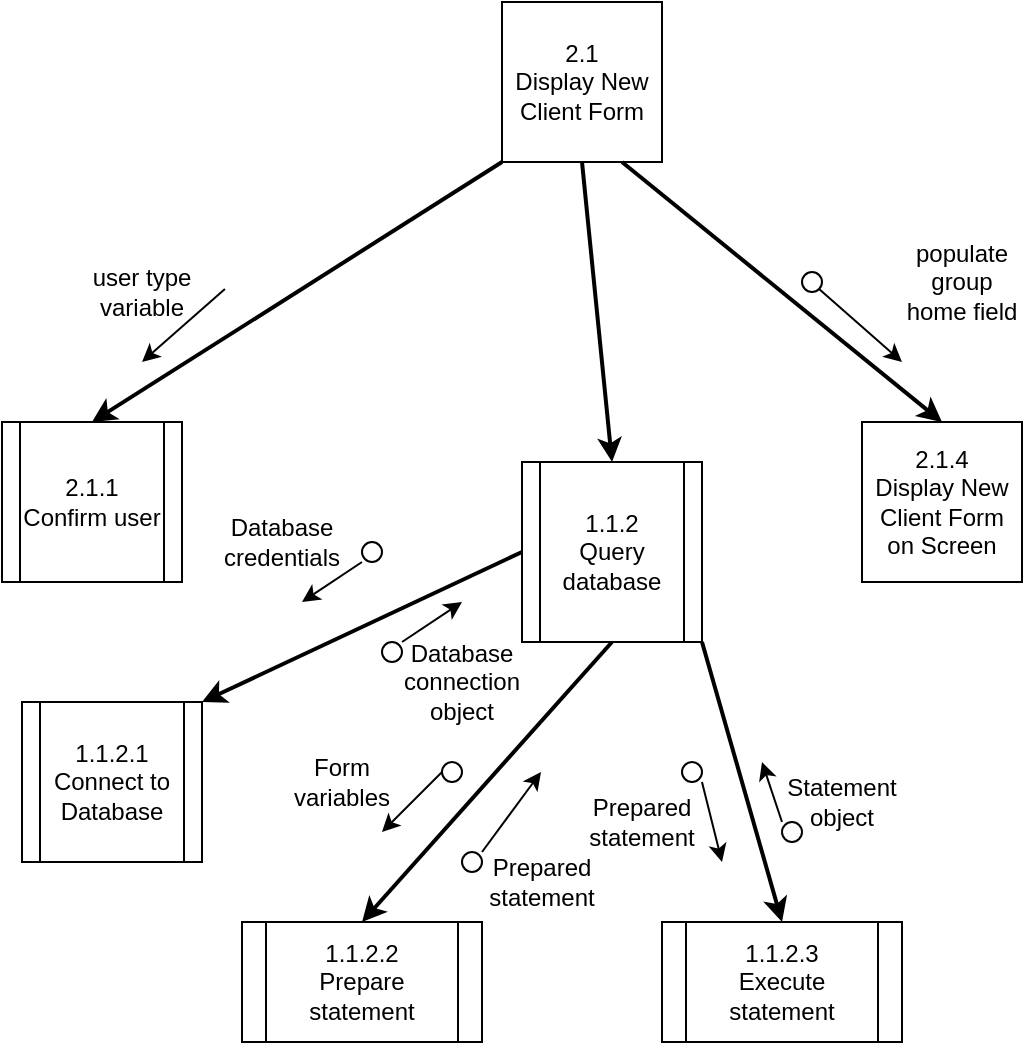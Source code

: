 <mxfile version="12.7.0" type="github" pages="2">
  <diagram id="vJPUer5MD2CjxXL3Lmdu" name="2.1: Display New Client Form">
    <mxGraphModel dx="1038" dy="531" grid="1" gridSize="10" guides="1" tooltips="1" connect="1" arrows="1" fold="1" page="1" pageScale="1" pageWidth="850" pageHeight="1100" math="0" shadow="0">
      <root>
        <mxCell id="0"/>
        <mxCell id="1" parent="0"/>
        <mxCell id="J3k24d4XHYHLtLyoWLFU-1" value="2.1&lt;br&gt;Display New Client Form" style="whiteSpace=wrap;html=1;aspect=fixed;" parent="1" vertex="1">
          <mxGeometry x="350" y="50" width="80" height="80" as="geometry"/>
        </mxCell>
        <mxCell id="J3k24d4XHYHLtLyoWLFU-3" value="2.1.4&lt;br&gt;Display New Client Form on Screen" style="whiteSpace=wrap;html=1;aspect=fixed;" parent="1" vertex="1">
          <mxGeometry x="530" y="260" width="80" height="80" as="geometry"/>
        </mxCell>
        <mxCell id="J3k24d4XHYHLtLyoWLFU-5" value="" style="endArrow=classic;html=1;exitX=0.75;exitY=1;exitDx=0;exitDy=0;strokeWidth=2;entryX=0.5;entryY=0;entryDx=0;entryDy=0;" parent="1" source="J3k24d4XHYHLtLyoWLFU-1" target="J3k24d4XHYHLtLyoWLFU-3" edge="1">
          <mxGeometry width="50" height="50" relative="1" as="geometry">
            <mxPoint x="490" y="220" as="sourcePoint"/>
            <mxPoint x="515" y="250" as="targetPoint"/>
          </mxGeometry>
        </mxCell>
        <mxCell id="J3k24d4XHYHLtLyoWLFU-25" value="" style="endArrow=classic;html=1;strokeWidth=2;entryX=0.5;entryY=0;entryDx=0;entryDy=0;exitX=0.5;exitY=1;exitDx=0;exitDy=0;" parent="1" source="J3k24d4XHYHLtLyoWLFU-1" target="Cp5R7-CdIcK5XXqbTRLu-29" edge="1">
          <mxGeometry width="50" height="50" relative="1" as="geometry">
            <mxPoint x="307.5" y="130" as="sourcePoint"/>
            <mxPoint x="265" y="260" as="targetPoint"/>
          </mxGeometry>
        </mxCell>
        <mxCell id="L90MoupS-Xo4SK0wd8p--1" value="2.1.1&lt;br&gt;Confirm user" style="shape=process;whiteSpace=wrap;html=1;backgroundOutline=1;" parent="1" vertex="1">
          <mxGeometry x="100" y="260" width="90" height="80" as="geometry"/>
        </mxCell>
        <mxCell id="L90MoupS-Xo4SK0wd8p--2" value="" style="endArrow=classic;html=1;strokeWidth=2;entryX=0.5;entryY=0;entryDx=0;entryDy=0;exitX=0;exitY=1;exitDx=0;exitDy=0;" parent="1" source="J3k24d4XHYHLtLyoWLFU-1" target="L90MoupS-Xo4SK0wd8p--1" edge="1">
          <mxGeometry width="50" height="50" relative="1" as="geometry">
            <mxPoint x="350" y="130" as="sourcePoint"/>
            <mxPoint x="405" y="250" as="targetPoint"/>
          </mxGeometry>
        </mxCell>
        <mxCell id="FfGg4vnx21Kcao45wOE4-1" value="" style="endArrow=classic;html=1;exitX=0;exitY=1;exitDx=0;exitDy=0;" parent="1" edge="1">
          <mxGeometry width="50" height="50" relative="1" as="geometry">
            <mxPoint x="211.464" y="193.536" as="sourcePoint"/>
            <mxPoint x="170" y="230" as="targetPoint"/>
          </mxGeometry>
        </mxCell>
        <mxCell id="FfGg4vnx21Kcao45wOE4-9" value="user type variable" style="text;html=1;strokeColor=none;fillColor=none;align=center;verticalAlign=middle;whiteSpace=wrap;rounded=0;" parent="1" vertex="1">
          <mxGeometry x="140" y="185" width="60" height="20" as="geometry"/>
        </mxCell>
        <mxCell id="U_SsDiiy-FIiLgF1zl7--3" value="" style="endArrow=classic;html=1;exitX=1;exitY=1;exitDx=0;exitDy=0;" parent="1" source="U_SsDiiy-FIiLgF1zl7--4" edge="1">
          <mxGeometry width="50" height="50" relative="1" as="geometry">
            <mxPoint x="460" y="180" as="sourcePoint"/>
            <mxPoint x="550" y="230" as="targetPoint"/>
          </mxGeometry>
        </mxCell>
        <mxCell id="U_SsDiiy-FIiLgF1zl7--4" value="" style="ellipse;whiteSpace=wrap;html=1;aspect=fixed;fillColor=#FFFFFF;" parent="1" vertex="1">
          <mxGeometry x="500" y="185" width="10" height="10" as="geometry"/>
        </mxCell>
        <mxCell id="U_SsDiiy-FIiLgF1zl7--6" value="populate group home field" style="text;html=1;strokeColor=none;fillColor=none;align=center;verticalAlign=middle;whiteSpace=wrap;rounded=0;" parent="1" vertex="1">
          <mxGeometry x="550" y="180" width="60" height="20" as="geometry"/>
        </mxCell>
        <mxCell id="Cp5R7-CdIcK5XXqbTRLu-27" value="" style="endArrow=classic;html=1;" edge="1" parent="1">
          <mxGeometry width="50" height="50" relative="1" as="geometry">
            <mxPoint x="180" y="535" as="sourcePoint"/>
            <mxPoint x="180" y="535" as="targetPoint"/>
          </mxGeometry>
        </mxCell>
        <mxCell id="Cp5R7-CdIcK5XXqbTRLu-28" value="" style="endArrow=classic;html=1;strokeWidth=2;entryX=0.5;entryY=0;entryDx=0;entryDy=0;exitX=0.5;exitY=1;exitDx=0;exitDy=0;" edge="1" parent="1" source="Cp5R7-CdIcK5XXqbTRLu-29" target="Cp5R7-CdIcK5XXqbTRLu-43">
          <mxGeometry width="50" height="50" relative="1" as="geometry">
            <mxPoint x="395" y="370" as="sourcePoint"/>
            <mxPoint x="500" y="462.5" as="targetPoint"/>
          </mxGeometry>
        </mxCell>
        <mxCell id="Cp5R7-CdIcK5XXqbTRLu-29" value="1.1.2&lt;br&gt;Query database" style="shape=process;whiteSpace=wrap;html=1;backgroundOutline=1;" vertex="1" parent="1">
          <mxGeometry x="360" y="280" width="90" height="90" as="geometry"/>
        </mxCell>
        <mxCell id="Cp5R7-CdIcK5XXqbTRLu-30" value="1.1.2.1&lt;br&gt;Connect to Database" style="shape=process;whiteSpace=wrap;html=1;backgroundOutline=1;" vertex="1" parent="1">
          <mxGeometry x="110" y="400" width="90" height="80" as="geometry"/>
        </mxCell>
        <mxCell id="Cp5R7-CdIcK5XXqbTRLu-31" value="" style="endArrow=classic;html=1;strokeWidth=2;exitX=0;exitY=0.5;exitDx=0;exitDy=0;entryX=1;entryY=0;entryDx=0;entryDy=0;" edge="1" parent="1" source="Cp5R7-CdIcK5XXqbTRLu-29" target="Cp5R7-CdIcK5XXqbTRLu-30">
          <mxGeometry width="50" height="50" relative="1" as="geometry">
            <mxPoint x="147.5" y="170" as="sourcePoint"/>
            <mxPoint x="195" y="260" as="targetPoint"/>
          </mxGeometry>
        </mxCell>
        <mxCell id="Cp5R7-CdIcK5XXqbTRLu-32" value="" style="ellipse;whiteSpace=wrap;html=1;aspect=fixed;" vertex="1" parent="1">
          <mxGeometry x="440" y="430" width="10" height="10" as="geometry"/>
        </mxCell>
        <mxCell id="Cp5R7-CdIcK5XXqbTRLu-33" value="" style="ellipse;whiteSpace=wrap;html=1;aspect=fixed;" vertex="1" parent="1">
          <mxGeometry x="490" y="460" width="10" height="10" as="geometry"/>
        </mxCell>
        <mxCell id="Cp5R7-CdIcK5XXqbTRLu-34" value="" style="ellipse;whiteSpace=wrap;html=1;aspect=fixed;" vertex="1" parent="1">
          <mxGeometry x="320" y="430" width="10" height="10" as="geometry"/>
        </mxCell>
        <mxCell id="Cp5R7-CdIcK5XXqbTRLu-35" value="" style="ellipse;whiteSpace=wrap;html=1;aspect=fixed;" vertex="1" parent="1">
          <mxGeometry x="330" y="475" width="10" height="10" as="geometry"/>
        </mxCell>
        <mxCell id="Cp5R7-CdIcK5XXqbTRLu-36" value="" style="ellipse;whiteSpace=wrap;html=1;aspect=fixed;" vertex="1" parent="1">
          <mxGeometry x="290" y="370" width="10" height="10" as="geometry"/>
        </mxCell>
        <mxCell id="Cp5R7-CdIcK5XXqbTRLu-37" value="" style="ellipse;whiteSpace=wrap;html=1;aspect=fixed;" vertex="1" parent="1">
          <mxGeometry x="280" y="320" width="10" height="10" as="geometry"/>
        </mxCell>
        <mxCell id="Cp5R7-CdIcK5XXqbTRLu-38" value="Database credentials" style="text;html=1;strokeColor=none;fillColor=none;align=center;verticalAlign=middle;whiteSpace=wrap;rounded=0;" vertex="1" parent="1">
          <mxGeometry x="220" y="310" width="40" height="20" as="geometry"/>
        </mxCell>
        <mxCell id="Cp5R7-CdIcK5XXqbTRLu-39" value="" style="endArrow=classic;html=1;" edge="1" parent="1">
          <mxGeometry width="50" height="50" relative="1" as="geometry">
            <mxPoint x="280" y="330" as="sourcePoint"/>
            <mxPoint x="250" y="350" as="targetPoint"/>
          </mxGeometry>
        </mxCell>
        <mxCell id="Cp5R7-CdIcK5XXqbTRLu-40" value="" style="endArrow=classic;html=1;" edge="1" parent="1">
          <mxGeometry width="50" height="50" relative="1" as="geometry">
            <mxPoint x="300" y="370" as="sourcePoint"/>
            <mxPoint x="330" y="350" as="targetPoint"/>
          </mxGeometry>
        </mxCell>
        <mxCell id="Cp5R7-CdIcK5XXqbTRLu-41" value="Database connection object" style="text;html=1;strokeColor=none;fillColor=none;align=center;verticalAlign=middle;whiteSpace=wrap;rounded=0;" vertex="1" parent="1">
          <mxGeometry x="310" y="380" width="40" height="20" as="geometry"/>
        </mxCell>
        <mxCell id="Cp5R7-CdIcK5XXqbTRLu-42" value="" style="endArrow=classic;html=1;" edge="1" parent="1">
          <mxGeometry width="50" height="50" relative="1" as="geometry">
            <mxPoint x="340" y="475" as="sourcePoint"/>
            <mxPoint x="369.5" y="435" as="targetPoint"/>
          </mxGeometry>
        </mxCell>
        <mxCell id="Cp5R7-CdIcK5XXqbTRLu-43" value="1.1.2.2&lt;br&gt;Prepare statement" style="shape=process;whiteSpace=wrap;html=1;backgroundOutline=1;" vertex="1" parent="1">
          <mxGeometry x="220" y="510" width="120" height="60" as="geometry"/>
        </mxCell>
        <mxCell id="Cp5R7-CdIcK5XXqbTRLu-44" value="1.1.2.3&lt;br&gt;Execute statement" style="shape=process;whiteSpace=wrap;html=1;backgroundOutline=1;" vertex="1" parent="1">
          <mxGeometry x="430" y="510" width="120" height="60" as="geometry"/>
        </mxCell>
        <mxCell id="Cp5R7-CdIcK5XXqbTRLu-45" value="" style="endArrow=classic;html=1;" edge="1" parent="1">
          <mxGeometry width="50" height="50" relative="1" as="geometry">
            <mxPoint x="320" y="435" as="sourcePoint"/>
            <mxPoint x="290" y="465" as="targetPoint"/>
          </mxGeometry>
        </mxCell>
        <mxCell id="Cp5R7-CdIcK5XXqbTRLu-46" value="" style="endArrow=classic;html=1;exitX=1;exitY=1;exitDx=0;exitDy=0;entryX=0.5;entryY=0;entryDx=0;entryDy=0;strokeWidth=2;" edge="1" parent="1" source="Cp5R7-CdIcK5XXqbTRLu-29" target="Cp5R7-CdIcK5XXqbTRLu-44">
          <mxGeometry width="50" height="50" relative="1" as="geometry">
            <mxPoint x="460" y="480" as="sourcePoint"/>
            <mxPoint x="510" y="430" as="targetPoint"/>
          </mxGeometry>
        </mxCell>
        <mxCell id="Cp5R7-CdIcK5XXqbTRLu-47" value="" style="endArrow=classic;html=1;" edge="1" parent="1">
          <mxGeometry width="50" height="50" relative="1" as="geometry">
            <mxPoint x="450" y="440" as="sourcePoint"/>
            <mxPoint x="460" y="480" as="targetPoint"/>
          </mxGeometry>
        </mxCell>
        <mxCell id="Cp5R7-CdIcK5XXqbTRLu-48" value="" style="endArrow=classic;html=1;" edge="1" parent="1">
          <mxGeometry width="50" height="50" relative="1" as="geometry">
            <mxPoint x="490" y="460" as="sourcePoint"/>
            <mxPoint x="480" y="430" as="targetPoint"/>
          </mxGeometry>
        </mxCell>
        <mxCell id="Cp5R7-CdIcK5XXqbTRLu-49" value="Form variables" style="text;html=1;strokeColor=none;fillColor=none;align=center;verticalAlign=middle;whiteSpace=wrap;rounded=0;" vertex="1" parent="1">
          <mxGeometry x="250" y="430" width="40" height="20" as="geometry"/>
        </mxCell>
        <mxCell id="Cp5R7-CdIcK5XXqbTRLu-50" value="Prepared statement" style="text;html=1;strokeColor=none;fillColor=none;align=center;verticalAlign=middle;whiteSpace=wrap;rounded=0;" vertex="1" parent="1">
          <mxGeometry x="350" y="480" width="40" height="20" as="geometry"/>
        </mxCell>
        <mxCell id="Cp5R7-CdIcK5XXqbTRLu-51" value="Prepared statement" style="text;html=1;strokeColor=none;fillColor=none;align=center;verticalAlign=middle;whiteSpace=wrap;rounded=0;" vertex="1" parent="1">
          <mxGeometry x="400" y="450" width="40" height="20" as="geometry"/>
        </mxCell>
        <mxCell id="Cp5R7-CdIcK5XXqbTRLu-52" value="Statement object" style="text;html=1;strokeColor=none;fillColor=none;align=center;verticalAlign=middle;whiteSpace=wrap;rounded=0;" vertex="1" parent="1">
          <mxGeometry x="500" y="440" width="40" height="20" as="geometry"/>
        </mxCell>
      </root>
    </mxGraphModel>
  </diagram>
  <diagram id="nISazEQw0b3gAjmlYJ5J" name="2.2: Add Client Info to Client Table">
        <mxGraphModel dx="1422" dy="796" grid="1" gridSize="10" guides="1" tooltips="1" connect="1" arrows="1" fold="1" page="1" pageScale="1" pageWidth="850" pageHeight="1100" math="0" shadow="0">
            <root>
                <mxCell id="TApKO4t_a85Z9XOLjcWy-0"/>
                <mxCell id="TApKO4t_a85Z9XOLjcWy-1" parent="TApKO4t_a85Z9XOLjcWy-0"/>
                <mxCell id="TApKO4t_a85Z9XOLjcWy-2" value="2.2&lt;br&gt;Add Client Info Into&amp;nbsp; Client Table" style="whiteSpace=wrap;html=1;aspect=fixed;" parent="TApKO4t_a85Z9XOLjcWy-1" vertex="1">
                    <mxGeometry x="420" y="70" width="80" height="80" as="geometry"/>
                  </mxCell>
                <mxCell id="TApKO4t_a85Z9XOLjcWy-3" value="" style="endArrow=classic;html=1;exitX=0.25;exitY=1;exitDx=0;exitDy=0;entryX=0.5;entryY=0;entryDx=0;entryDy=0;strokeWidth=2;" parent="TApKO4t_a85Z9XOLjcWy-1" source="TApKO4t_a85Z9XOLjcWy-2" target="TApKO4t_a85Z9XOLjcWy-4" edge="1">
                    <mxGeometry width="50" height="50" relative="1" as="geometry">
                        <mxPoint x="310" y="190" as="sourcePoint"/>
                        <mxPoint x="160" y="270" as="targetPoint"/>
                      </mxGeometry>
                  </mxCell>
                <mxCell id="TApKO4t_a85Z9XOLjcWy-4" value="&lt;span style=&quot;white-space: normal&quot;&gt;2.2.1&lt;br&gt;&lt;/span&gt;Retrieve Submitted Form Data" style="shape=process;whiteSpace=wrap;html=1;backgroundOutline=1;" parent="TApKO4t_a85Z9XOLjcWy-1" vertex="1">
                    <mxGeometry x="220" y="370" width="90" height="80" as="geometry"/>
                  </mxCell>
                <mxCell id="TApKO4t_a85Z9XOLjcWy-5" value="&lt;span style=&quot;white-space: normal&quot;&gt;2.2.2&lt;br&gt;&lt;/span&gt;Verify Submitted Form Data" style="shape=process;whiteSpace=wrap;html=1;backgroundOutline=1;" parent="TApKO4t_a85Z9XOLjcWy-1" vertex="1">
                    <mxGeometry x="415" y="370" width="90" height="80" as="geometry"/>
                  </mxCell>
                <mxCell id="TApKO4t_a85Z9XOLjcWy-6" value="" style="endArrow=classic;html=1;exitX=0.5;exitY=1;exitDx=0;exitDy=0;entryX=0.5;entryY=0;entryDx=0;entryDy=0;strokeWidth=2;" parent="TApKO4t_a85Z9XOLjcWy-1" source="TApKO4t_a85Z9XOLjcWy-2" target="TApKO4t_a85Z9XOLjcWy-5" edge="1">
                    <mxGeometry width="50" height="50" relative="1" as="geometry">
                        <mxPoint x="467.5" y="170" as="sourcePoint"/>
                        <mxPoint x="262.5" y="290" as="targetPoint"/>
                      </mxGeometry>
                  </mxCell>
                <mxCell id="TApKO4t_a85Z9XOLjcWy-7" value="" style="endArrow=classic;html=1;strokeWidth=2;entryX=0.5;entryY=0;entryDx=0;entryDy=0;exitX=0.863;exitY=1.013;exitDx=0;exitDy=0;exitPerimeter=0;" parent="TApKO4t_a85Z9XOLjcWy-1" source="TApKO4t_a85Z9XOLjcWy-2" target="TApKO4t_a85Z9XOLjcWy-8" edge="1">
                    <mxGeometry width="50" height="50" relative="1" as="geometry">
                        <mxPoint x="520" y="153" as="sourcePoint"/>
                        <mxPoint x="560" y="270" as="targetPoint"/>
                      </mxGeometry>
                  </mxCell>
                <mxCell id="TApKO4t_a85Z9XOLjcWy-8" value="2.2.3&lt;br&gt;Insert Submitted Form Data Into Client Table" style="whiteSpace=wrap;html=1;aspect=fixed;" parent="TApKO4t_a85Z9XOLjcWy-1" vertex="1">
                    <mxGeometry x="640" y="370" width="90" height="90" as="geometry"/>
                  </mxCell>
                <mxCell id="TApKO4t_a85Z9XOLjcWy-9" value="" style="endArrow=classic;html=1;curved=1;" parent="TApKO4t_a85Z9XOLjcWy-1" edge="1">
                    <mxGeometry width="50" height="50" relative="1" as="geometry">
                        <mxPoint x="455" y="150.0" as="sourcePoint"/>
                        <mxPoint x="430" y="150" as="targetPoint"/>
                        <Array as="points">
                            <mxPoint x="490" y="160"/>
                            <mxPoint x="470" y="180"/>
                            <mxPoint x="410" y="180"/>
                            <mxPoint x="400" y="160"/>
                          </Array>
                      </mxGeometry>
                  </mxCell>
                <mxCell id="sJTGA609bL16oyhqA8fa-2" value="" style="endArrow=classic;html=1;exitX=1;exitY=1;exitDx=0;exitDy=0;" edge="1" parent="TApKO4t_a85Z9XOLjcWy-1" source="sJTGA609bL16oyhqA8fa-3">
                    <mxGeometry width="50" height="50" relative="1" as="geometry">
                        <mxPoint x="195" y="290" as="sourcePoint"/>
                        <mxPoint x="640" y="350" as="targetPoint"/>
                      </mxGeometry>
                  </mxCell>
                <mxCell id="sJTGA609bL16oyhqA8fa-3" value="" style="ellipse;whiteSpace=wrap;html=1;aspect=fixed;fillColor=#FFFFFF;" vertex="1" parent="TApKO4t_a85Z9XOLjcWy-1">
                    <mxGeometry x="590" y="290" width="10" height="10" as="geometry"/>
                  </mxCell>
                <mxCell id="sJTGA609bL16oyhqA8fa-4" value="" style="endArrow=classic;html=1;exitX=0.5;exitY=0;exitDx=0;exitDy=0;" edge="1" parent="TApKO4t_a85Z9XOLjcWy-1" source="sJTGA609bL16oyhqA8fa-5">
                    <mxGeometry width="50" height="50" relative="1" as="geometry">
                        <mxPoint x="205" y="300" as="sourcePoint"/>
                        <mxPoint x="475" y="240" as="targetPoint"/>
                      </mxGeometry>
                  </mxCell>
                <mxCell id="sJTGA609bL16oyhqA8fa-5" value="" style="ellipse;whiteSpace=wrap;html=1;aspect=fixed;fillColor=#000000;strokeColor=#82b366;" vertex="1" parent="TApKO4t_a85Z9XOLjcWy-1">
                    <mxGeometry x="470" y="290" width="10" height="10" as="geometry"/>
                  </mxCell>
                <mxCell id="sJTGA609bL16oyhqA8fa-6" value="" style="endArrow=classic;html=1;exitX=0.5;exitY=1;exitDx=0;exitDy=0;" edge="1" parent="TApKO4t_a85Z9XOLjcWy-1" source="sJTGA609bL16oyhqA8fa-7">
                    <mxGeometry width="50" height="50" relative="1" as="geometry">
                        <mxPoint x="215" y="310" as="sourcePoint"/>
                        <mxPoint x="445" y="300" as="targetPoint"/>
                      </mxGeometry>
                  </mxCell>
                <mxCell id="sJTGA609bL16oyhqA8fa-7" value="" style="ellipse;whiteSpace=wrap;html=1;aspect=fixed;fillColor=#FFFFFF;" vertex="1" parent="TApKO4t_a85Z9XOLjcWy-1">
                    <mxGeometry x="440" y="240" width="10" height="10" as="geometry"/>
                  </mxCell>
                <mxCell id="sJTGA609bL16oyhqA8fa-8" value="" style="endArrow=classic;html=1;exitX=0;exitY=1;exitDx=0;exitDy=0;" edge="1" parent="TApKO4t_a85Z9XOLjcWy-1" source="sJTGA609bL16oyhqA8fa-9">
                    <mxGeometry width="50" height="50" relative="1" as="geometry">
                        <mxPoint x="225" y="320" as="sourcePoint"/>
                        <mxPoint x="360" y="280" as="targetPoint"/>
                      </mxGeometry>
                  </mxCell>
                <mxCell id="sJTGA609bL16oyhqA8fa-9" value="" style="ellipse;whiteSpace=wrap;html=1;aspect=fixed;fillColor=#FFFFFF;" vertex="1" parent="TApKO4t_a85Z9XOLjcWy-1">
                    <mxGeometry x="310" y="330" width="10" height="10" as="geometry"/>
                  </mxCell>
                <mxCell id="sJTGA609bL16oyhqA8fa-25" value="form variables" style="text;html=1;strokeColor=none;fillColor=none;align=center;verticalAlign=middle;whiteSpace=wrap;rounded=0;" vertex="1" parent="TApKO4t_a85Z9XOLjcWy-1">
                    <mxGeometry x="320" y="310" width="60" height="20" as="geometry"/>
                  </mxCell>
                <mxCell id="sJTGA609bL16oyhqA8fa-26" value="correct format" style="text;html=1;strokeColor=none;fillColor=none;align=center;verticalAlign=middle;whiteSpace=wrap;rounded=0;" vertex="1" parent="TApKO4t_a85Z9XOLjcWy-1">
                    <mxGeometry x="470" y="260" width="60" height="20" as="geometry"/>
                  </mxCell>
                <mxCell id="sJTGA609bL16oyhqA8fa-27" value="form variables" style="text;html=1;strokeColor=none;fillColor=none;align=center;verticalAlign=middle;whiteSpace=wrap;rounded=0;" vertex="1" parent="TApKO4t_a85Z9XOLjcWy-1">
                    <mxGeometry x="390" y="260" width="60" height="20" as="geometry"/>
                  </mxCell>
                <mxCell id="sJTGA609bL16oyhqA8fa-28" value="input variables in to client table&amp;nbsp;" style="text;html=1;strokeColor=none;fillColor=none;align=center;verticalAlign=middle;whiteSpace=wrap;rounded=0;" vertex="1" parent="TApKO4t_a85Z9XOLjcWy-1">
                    <mxGeometry x="550" y="320" width="60" height="20" as="geometry"/>
                  </mxCell>
                <mxCell id="zA49gg9Ee0Vse8uAWNZw-0" value="Text" style="text;html=1;align=center;verticalAlign=middle;resizable=0;points=[];autosize=1;" vertex="1" parent="TApKO4t_a85Z9XOLjcWy-1">
                    <mxGeometry x="1497" y="344" width="40" height="20" as="geometry"/>
                  </mxCell>
                <mxCell id="zA49gg9Ee0Vse8uAWNZw-1" style="edgeStyle=orthogonalEdgeStyle;rounded=0;orthogonalLoop=1;jettySize=auto;html=1;exitX=0.5;exitY=1;exitDx=0;exitDy=0;" edge="1" parent="TApKO4t_a85Z9XOLjcWy-1" source="sJTGA609bL16oyhqA8fa-26" target="sJTGA609bL16oyhqA8fa-26">
                    <mxGeometry relative="1" as="geometry"/>
                  </mxCell>
              </root>
          </mxGraphModel>
      </diagram>
</mxfile>
